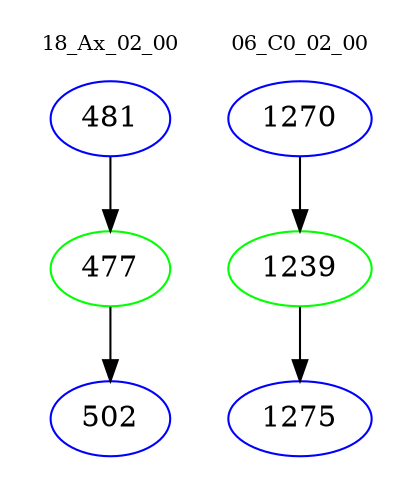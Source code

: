 digraph{
subgraph cluster_0 {
color = white
label = "18_Ax_02_00";
fontsize=10;
T0_481 [label="481", color="blue"]
T0_481 -> T0_477 [color="black"]
T0_477 [label="477", color="green"]
T0_477 -> T0_502 [color="black"]
T0_502 [label="502", color="blue"]
}
subgraph cluster_1 {
color = white
label = "06_C0_02_00";
fontsize=10;
T1_1270 [label="1270", color="blue"]
T1_1270 -> T1_1239 [color="black"]
T1_1239 [label="1239", color="green"]
T1_1239 -> T1_1275 [color="black"]
T1_1275 [label="1275", color="blue"]
}
}
